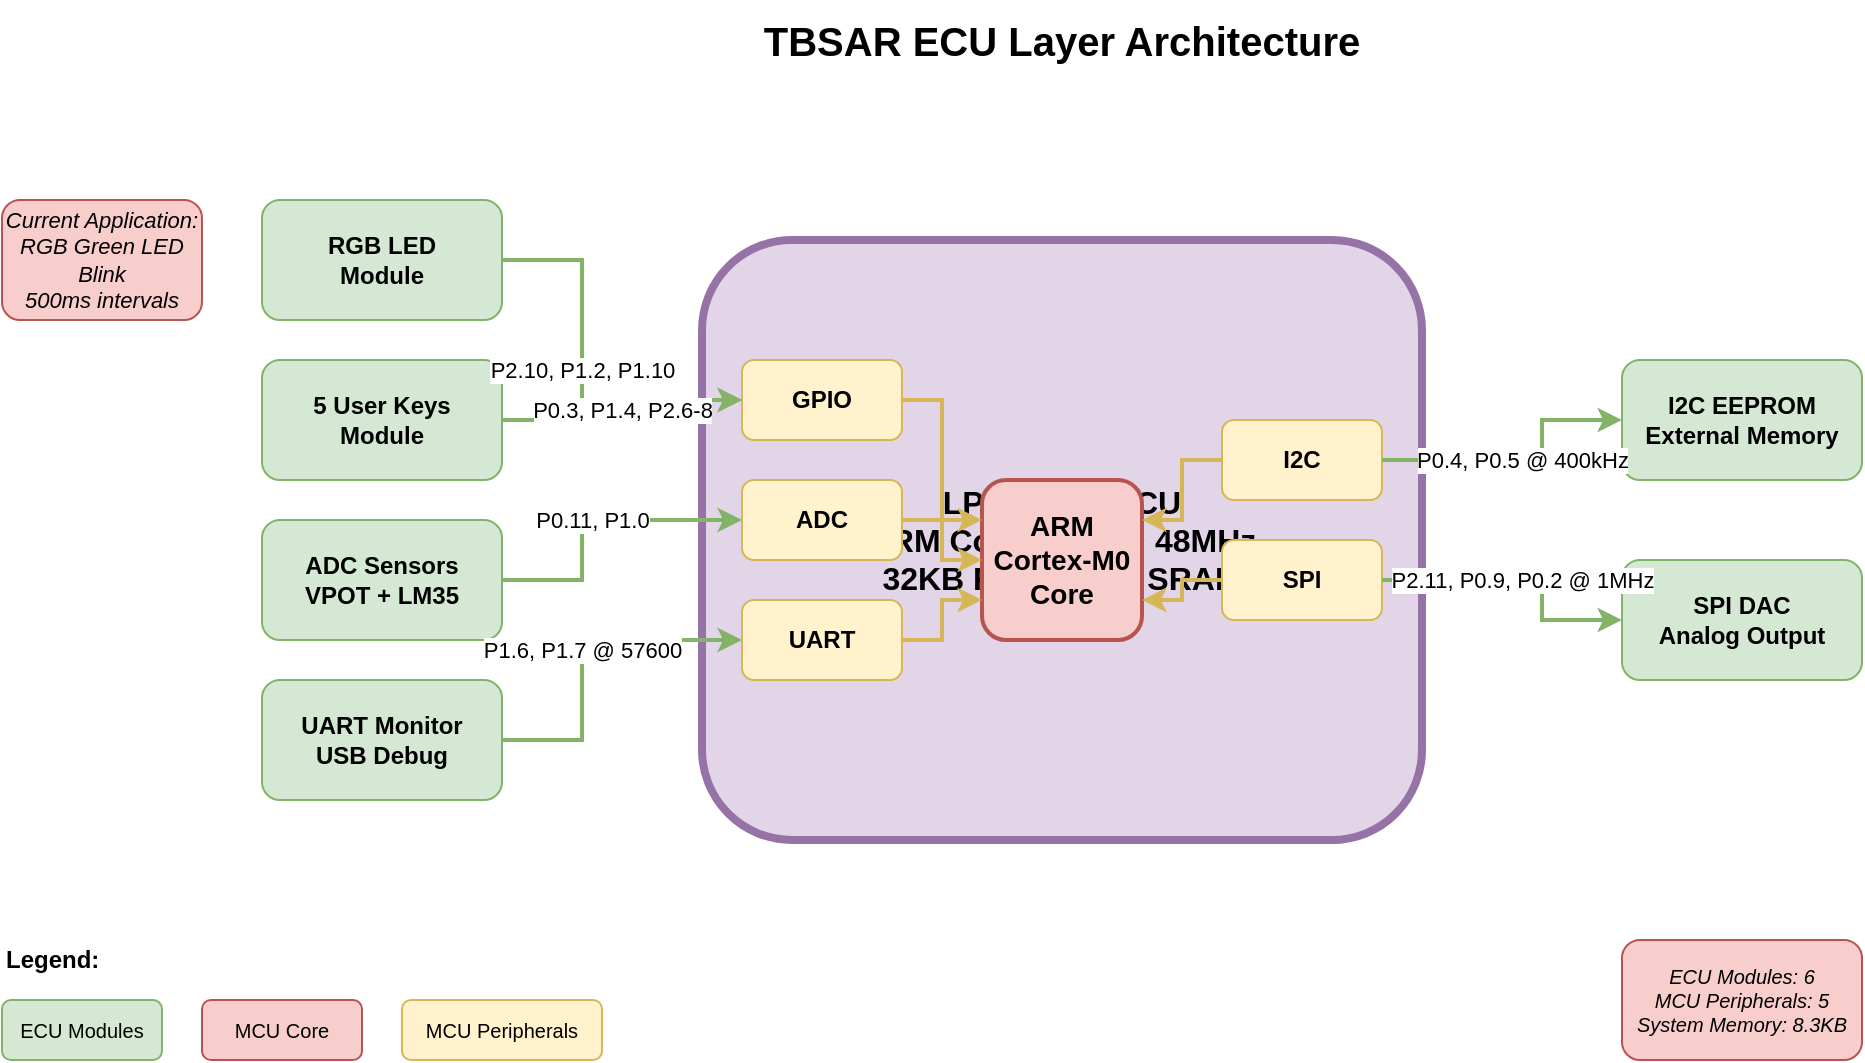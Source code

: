 <mxfile version="24.7.17" type="device">
  <diagram name="TBSAR ECU Architecture" id="tbsar-ecu-arch">
    <mxGraphModel dx="1422" dy="794" grid="1" gridSize="10" guides="1" tooltips="1" connect="1" arrows="1" fold="1" page="1" pageScale="1" pageWidth="1169" pageHeight="827" math="0" shadow="0">
      <root>
        <mxCell id="0" />
        <mxCell id="1" parent="0" />
        
        <!-- Title -->
        <mxCell id="title" value="TBSAR ECU Layer Architecture" style="text;html=1;strokeColor=none;fillColor=none;align=center;verticalAlign=middle;whiteSpace=wrap;rounded=0;fontSize=20;fontStyle=1;" vertex="1" parent="1">
          <mxGeometry x="400" y="80" width="360" height="40" as="geometry" />
        </mxCell>
        
        <!-- Main MCU Block -->
        <mxCell id="mcu" value="LPC11C24 MCU&#xa;ARM Cortex-M0 @ 48MHz&#xa;32KB Flash, 8KB SRAM" style="rounded=1;whiteSpace=wrap;html=1;fontSize=16;fontStyle=1;fillColor=#e1d5e7;strokeColor=#9673a6;strokeWidth=4;" vertex="1" parent="1">
          <mxGeometry x="400" y="200" width="360" height="300" as="geometry" />
        </mxCell>
        
        <!-- MCU Core -->
        <mxCell id="core" value="ARM&#xa;Cortex-M0&#xa;Core" style="rounded=1;whiteSpace=wrap;html=1;fontSize=14;fontStyle=1;fillColor=#f8cecc;strokeColor=#b85450;strokeWidth=2;" vertex="1" parent="1">
          <mxGeometry x="540" y="320" width="80" height="80" as="geometry" />
        </mxCell>
        
        <!-- MCU Peripherals -->
        <mxCell id="gpio" value="GPIO" style="rounded=1;whiteSpace=wrap;html=1;fontSize=12;fontStyle=1;fillColor=#fff2cc;strokeColor=#d6b656;" vertex="1" parent="1">
          <mxGeometry x="420" y="260" width="80" height="40" as="geometry" />
        </mxCell>
        
        <mxCell id="adc" value="ADC" style="rounded=1;whiteSpace=wrap;html=1;fontSize=12;fontStyle=1;fillColor=#fff2cc;strokeColor=#d6b656;" vertex="1" parent="1">
          <mxGeometry x="420" y="320" width="80" height="40" as="geometry" />
        </mxCell>
        
        <mxCell id="uart" value="UART" style="rounded=1;whiteSpace=wrap;html=1;fontSize=12;fontStyle=1;fillColor=#fff2cc;strokeColor=#d6b656;" vertex="1" parent="1">
          <mxGeometry x="420" y="380" width="80" height="40" as="geometry" />
        </mxCell>
        
        <mxCell id="i2c" value="I2C" style="rounded=1;whiteSpace=wrap;html=1;fontSize=12;fontStyle=1;fillColor=#fff2cc;strokeColor=#d6b656;" vertex="1" parent="1">
          <mxGeometry x="660" y="290" width="80" height="40" as="geometry" />
        </mxCell>
        
        <mxCell id="spi" value="SPI" style="rounded=1;whiteSpace=wrap;html=1;fontSize=12;fontStyle=1;fillColor=#fff2cc;strokeColor=#d6b656;" vertex="1" parent="1">
          <mxGeometry x="660" y="350" width="80" height="40" as="geometry" />
        </mxCell>
        
        <!-- ECU Modules - Left Side -->
        <mxCell id="rgb" value="RGB LED&#xa;Module" style="rounded=1;whiteSpace=wrap;html=1;fontSize=12;fontStyle=1;fillColor=#d5e8d4;strokeColor=#82b366;" vertex="1" parent="1">
          <mxGeometry x="180" y="180" width="120" height="60" as="geometry" />
        </mxCell>
        
        <mxCell id="ukeys" value="5 User Keys&#xa;Module" style="rounded=1;whiteSpace=wrap;html=1;fontSize=12;fontStyle=1;fillColor=#d5e8d4;strokeColor=#82b366;" vertex="1" parent="1">
          <mxGeometry x="180" y="260" width="120" height="60" as="geometry" />
        </mxCell>
        
        <mxCell id="sensors" value="ADC Sensors&#xa;VPOT + LM35" style="rounded=1;whiteSpace=wrap;html=1;fontSize=12;fontStyle=1;fillColor=#d5e8d4;strokeColor=#82b366;" vertex="1" parent="1">
          <mxGeometry x="180" y="340" width="120" height="60" as="geometry" />
        </mxCell>
        
        <mxCell id="monitor" value="UART Monitor&#xa;USB Debug" style="rounded=1;whiteSpace=wrap;html=1;fontSize=12;fontStyle=1;fillColor=#d5e8d4;strokeColor=#82b366;" vertex="1" parent="1">
          <mxGeometry x="180" y="420" width="120" height="60" as="geometry" />
        </mxCell>
        
        <!-- ECU Modules - Right Side -->
        <mxCell id="eeprom" value="I2C EEPROM&#xa;External Memory" style="rounded=1;whiteSpace=wrap;html=1;fontSize=12;fontStyle=1;fillColor=#d5e8d4;strokeColor=#82b366;" vertex="1" parent="1">
          <mxGeometry x="860" y="260" width="120" height="60" as="geometry" />
        </mxCell>
        
        <mxCell id="dac" value="SPI DAC&#xa;Analog Output" style="rounded=1;whiteSpace=wrap;html=1;fontSize=12;fontStyle=1;fillColor=#d5e8d4;strokeColor=#82b366;" vertex="1" parent="1">
          <mxGeometry x="860" y="360" width="120" height="60" as="geometry" />
        </mxCell>
        
        <!-- Connections RGB to GPIO -->
        <mxCell id="conn1" value="P2.10, P1.2, P1.10" style="edgeStyle=orthogonalEdgeStyle;rounded=0;orthogonalLoop=1;jettySize=auto;html=1;exitX=1;exitY=0.5;exitDx=0;exitDy=0;entryX=0;entryY=0.5;entryDx=0;entryDy=0;strokeWidth=2;strokeColor=#82b366;" edge="1" parent="1" source="rgb" target="gpio">
          <mxGeometry relative="1" as="geometry">
            <Array as="points">
              <mxPoint x="340" y="210" />
              <mxPoint x="340" y="280" />
            </Array>
          </mxGeometry>
        </mxCell>
        
        <!-- Connections User Keys to GPIO -->
        <mxCell id="conn2" value="P0.3, P1.4, P2.6-8" style="edgeStyle=orthogonalEdgeStyle;rounded=0;orthogonalLoop=1;jettySize=auto;html=1;exitX=1;exitY=0.5;exitDx=0;exitDy=0;entryX=0;entryY=0.5;entryDx=0;entryDy=0;strokeWidth=2;strokeColor=#82b366;" edge="1" parent="1" source="ukeys" target="gpio">
          <mxGeometry relative="1" as="geometry" />
        </mxCell>
        
        <!-- Connections Sensors to ADC -->
        <mxCell id="conn3" value="P0.11, P1.0" style="edgeStyle=orthogonalEdgeStyle;rounded=0;orthogonalLoop=1;jettySize=auto;html=1;exitX=1;exitY=0.5;exitDx=0;exitDy=0;entryX=0;entryY=0.5;entryDx=0;entryDy=0;strokeWidth=2;strokeColor=#82b366;" edge="1" parent="1" source="sensors" target="adc">
          <mxGeometry relative="1" as="geometry">
            <Array as="points">
              <mxPoint x="340" y="370" />
              <mxPoint x="340" y="340" />
            </Array>
          </mxGeometry>
        </mxCell>
        
        <!-- Connections Monitor to UART -->
        <mxCell id="conn4" value="P1.6, P1.7 @ 57600" style="edgeStyle=orthogonalEdgeStyle;rounded=0;orthogonalLoop=1;jettySize=auto;html=1;exitX=1;exitY=0.5;exitDx=0;exitDy=0;entryX=0;entryY=0.5;entryDx=0;entryDy=0;strokeWidth=2;strokeColor=#82b366;" edge="1" parent="1" source="monitor" target="uart">
          <mxGeometry relative="1" as="geometry">
            <Array as="points">
              <mxPoint x="340" y="450" />
              <mxPoint x="340" y="400" />
            </Array>
          </mxGeometry>
        </mxCell>
        
        <!-- Connections I2C to EEPROM -->
        <mxCell id="conn5" value="P0.4, P0.5 @ 400kHz" style="edgeStyle=orthogonalEdgeStyle;rounded=0;orthogonalLoop=1;jettySize=auto;html=1;exitX=1;exitY=0.5;exitDx=0;exitDy=0;entryX=0;entryY=0.5;entryDx=0;entryDy=0;strokeWidth=2;strokeColor=#82b366;" edge="1" parent="1" source="i2c" target="eeprom">
          <mxGeometry relative="1" as="geometry">
            <Array as="points">
              <mxPoint x="820" y="310" />
              <mxPoint x="820" y="290" />
            </Array>
          </mxGeometry>
        </mxCell>
        
        <!-- Connections SPI to DAC -->
        <mxCell id="conn6" value="P2.11, P0.9, P0.2 @ 1MHz" style="edgeStyle=orthogonalEdgeStyle;rounded=0;orthogonalLoop=1;jettySize=auto;html=1;exitX=1;exitY=0.5;exitDx=0;exitDy=0;entryX=0;entryY=0.5;entryDx=0;entryDy=0;strokeWidth=2;strokeColor=#82b366;" edge="1" parent="1" source="spi" target="dac">
          <mxGeometry relative="1" as="geometry">
            <Array as="points">
              <mxPoint x="820" y="370" />
              <mxPoint x="820" y="390" />
            </Array>
          </mxGeometry>
        </mxCell>
        
        <!-- Internal MCU Bus Connections -->
        <mxCell id="bus1" value="" style="edgeStyle=orthogonalEdgeStyle;rounded=0;orthogonalLoop=1;jettySize=auto;html=1;exitX=1;exitY=0.5;exitDx=0;exitDy=0;entryX=0;entryY=0.25;entryDx=0;entryDy=0;strokeWidth=2;strokeColor=#d6b656;" edge="1" parent="1" source="gpio" target="core">
          <mxGeometry relative="1" as="geometry" />
        </mxCell>
        
        <mxCell id="bus2" value="" style="edgeStyle=orthogonalEdgeStyle;rounded=0;orthogonalLoop=1;jettySize=auto;html=1;exitX=1;exitY=0.5;exitDx=0;exitDy=0;entryX=0;entryY=0.5;entryDx=0;entryDy=0;strokeWidth=2;strokeColor=#d6b656;" edge="1" parent="1" source="adc" target="core">
          <mxGeometry relative="1" as="geometry" />
        </mxCell>
        
        <mxCell id="bus3" value="" style="edgeStyle=orthogonalEdgeStyle;rounded=0;orthogonalLoop=1;jettySize=auto;html=1;exitX=1;exitY=0.5;exitDx=0;exitDy=0;entryX=0;entryY=0.75;entryDx=0;entryDy=0;strokeWidth=2;strokeColor=#d6b656;" edge="1" parent="1" source="uart" target="core">
          <mxGeometry relative="1" as="geometry" />
        </mxCell>
        
        <mxCell id="bus4" value="" style="edgeStyle=orthogonalEdgeStyle;rounded=0;orthogonalLoop=1;jettySize=auto;html=1;exitX=0;exitY=0.5;exitDx=0;exitDy=0;entryX=1;entryY=0.25;entryDx=0;entryDy=0;strokeWidth=2;strokeColor=#d6b656;" edge="1" parent="1" source="i2c" target="core">
          <mxGeometry relative="1" as="geometry" />
        </mxCell>
        
        <mxCell id="bus5" value="" style="edgeStyle=orthogonalEdgeStyle;rounded=0;orthogonalLoop=1;jettySize=auto;html=1;exitX=0;exitY=0.5;exitDx=0;exitDy=0;entryX=1;entryY=0.75;entryDx=0;entryDy=0;strokeWidth=2;strokeColor=#d6b656;" edge="1" parent="1" source="spi" target="core">
          <mxGeometry relative="1" as="geometry" />
        </mxCell>
        
        <!-- Current Application Note -->
        <mxCell id="app_note" value="Current Application:&#xa;RGB Green LED Blink&#xa;500ms intervals" style="rounded=1;whiteSpace=wrap;html=1;fontSize=11;fontStyle=2;fillColor=#f8cecc;strokeColor=#b85450;" vertex="1" parent="1">
          <mxGeometry x="50" y="180" width="100" height="60" as="geometry" />
        </mxCell>
        
        <!-- Legend -->
        <mxCell id="legend_title" value="Legend:" style="text;html=1;strokeColor=none;fillColor=none;align=left;verticalAlign=middle;whiteSpace=wrap;rounded=0;fontSize=12;fontStyle=1;" vertex="1" parent="1">
          <mxGeometry x="50" y="550" width="60" height="20" as="geometry" />
        </mxCell>
        
        <mxCell id="legend_ecu" value="ECU Modules" style="rounded=1;whiteSpace=wrap;html=1;fontSize=10;fillColor=#d5e8d4;strokeColor=#82b366;" vertex="1" parent="1">
          <mxGeometry x="50" y="580" width="80" height="30" as="geometry" />
        </mxCell>
        
        <mxCell id="legend_core" value="MCU Core" style="rounded=1;whiteSpace=wrap;html=1;fontSize=10;fillColor=#f8cecc;strokeColor=#b85450;" vertex="1" parent="1">
          <mxGeometry x="150" y="580" width="80" height="30" as="geometry" />
        </mxCell>
        
        <mxCell id="legend_periph" value="MCU Peripherals" style="rounded=1;whiteSpace=wrap;html=1;fontSize=10;fillColor=#fff2cc;strokeColor=#d6b656;" vertex="1" parent="1">
          <mxGeometry x="250" y="580" width="100" height="30" as="geometry" />
        </mxCell>
        
        <!-- System Info -->
        <mxCell id="sys_info" value="ECU Modules: 6&#xa;MCU Peripherals: 5&#xa;System Memory: 8.3KB" style="text;html=1;strokeColor=#b85450;fillColor=#f8cecc;align=center;verticalAlign=middle;whiteSpace=wrap;rounded=1;fontSize=10;fontStyle=2;" vertex="1" parent="1">
          <mxGeometry x="860" y="550" width="120" height="60" as="geometry" />
        </mxCell>
        
      </root>
    </mxGraphModel>
  </diagram>
</mxfile>